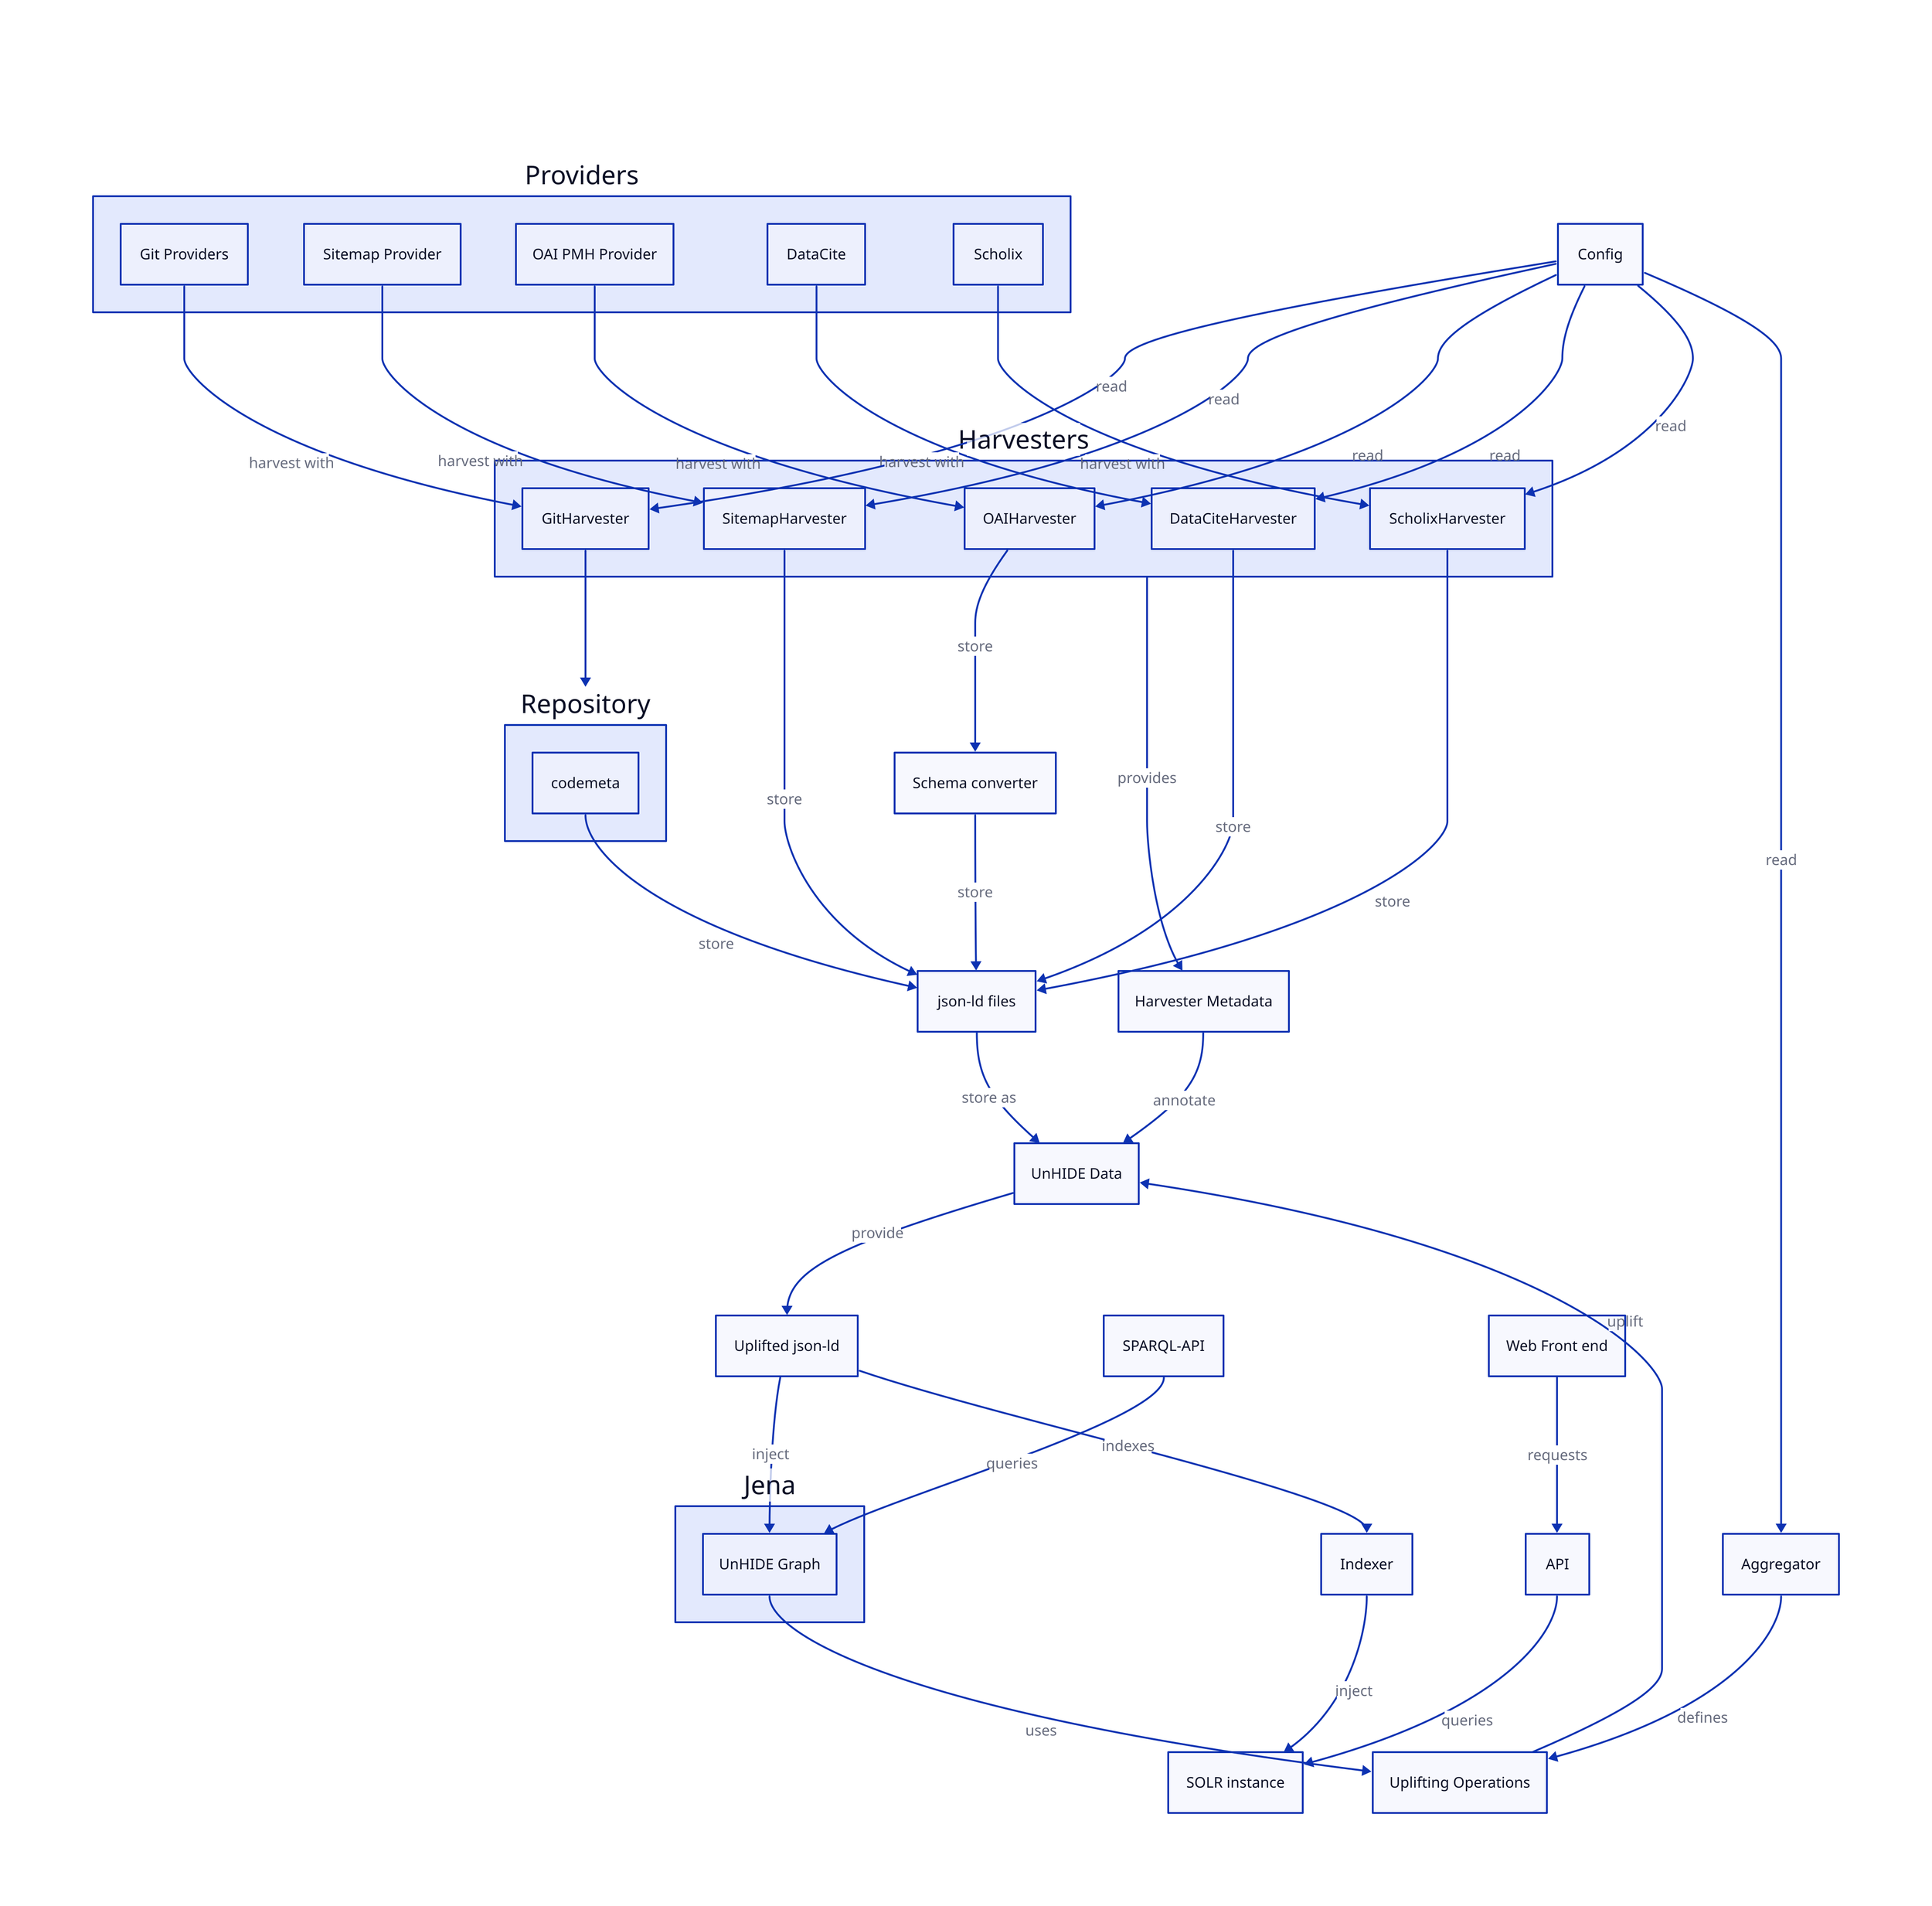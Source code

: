 title: |md
  # UnHIDE Data Pipeline

| { near: top-center }

Providers.Git Providers -> Harvesters.GitHarvester: harvest with
Providers.Sitemap Provider -> Harvesters.SitemapHarvester: harvest with
Providers.OAI PMH Provider -> Harvesters.OAIHarvester: harvest with
Providers.DataCite -> Harvesters.DataCiteHarvester: harvest with
Providers.Scholix -> Harvesters.ScholixHarvester: harvest with


Config -> Harvesters.GitHarvester: read
Config -> Harvesters.SitemapHarvester: read
Config -> Harvesters.OAIHarvester: read
Config -> Harvesters.DataCiteHarvester: read
Config -> Harvesters.ScholixHarvester: read
Config -> Aggregator: read

json-ld files -> UnHIDE Data: store as
Harvester Metadata -> UnHIDE Data: annotate
Aggregator -> Uplifting Operations: defines
Uplifting Operations -> UnHIDE Data: uplift

UnHIDE Data -> Uplifted json-ld: provide




Harvesters.GitHarvester -> Repository
Repository.codemeta -> json-ld files: store



Harvesters.SitemapHarvester -> json-ld files: store
Harvesters.OAIHarvester -> Schema converter: store
Schema converter -> json-ld files: store
Harvesters.DataCiteHarvester -> json-ld files: store
Harvesters.ScholixHarvester -> json-ld files: store


Harvesters -> Harvester Metadata: provides


Uplifted json-ld -> Jena.UnHIDE Graph: inject
Uplifted json-ld -> Indexer: indexes
Indexer -> SOLR instance: inject

SOLR instance <- API: queries
Jena.UnHIDE Graph <- SPARQL-API: queries
Uplifting Operations <- Jena.UnHIDE Graph: uses
Web Front end-> API: requests
